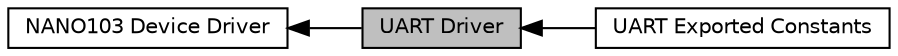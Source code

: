 digraph "UART Driver"
{
  edge [fontname="Helvetica",fontsize="10",labelfontname="Helvetica",labelfontsize="10"];
  node [fontname="Helvetica",fontsize="10",shape=box];
  rankdir=LR;
  Node2 [label="NANO103 Device Driver",height=0.2,width=0.4,color="black", fillcolor="white", style="filled",URL="$d5/dcb/group___n_a_n_o103___device___driver.html",tooltip=" "];
  Node1 [label="UART Driver",height=0.2,width=0.4,color="black", fillcolor="grey75", style="filled", fontcolor="black",tooltip=" "];
  Node3 [label="UART Exported Constants",height=0.2,width=0.4,color="black", fillcolor="white", style="filled",URL="$da/d6b/group___n_a_n_o103___u_a_r_t___e_x_p_o_r_t_e_d___c_o_n_s_t_a_n_t_s.html",tooltip=" "];
  Node2->Node1 [shape=plaintext, dir="back", style="solid"];
  Node1->Node3 [shape=plaintext, dir="back", style="solid"];
}
